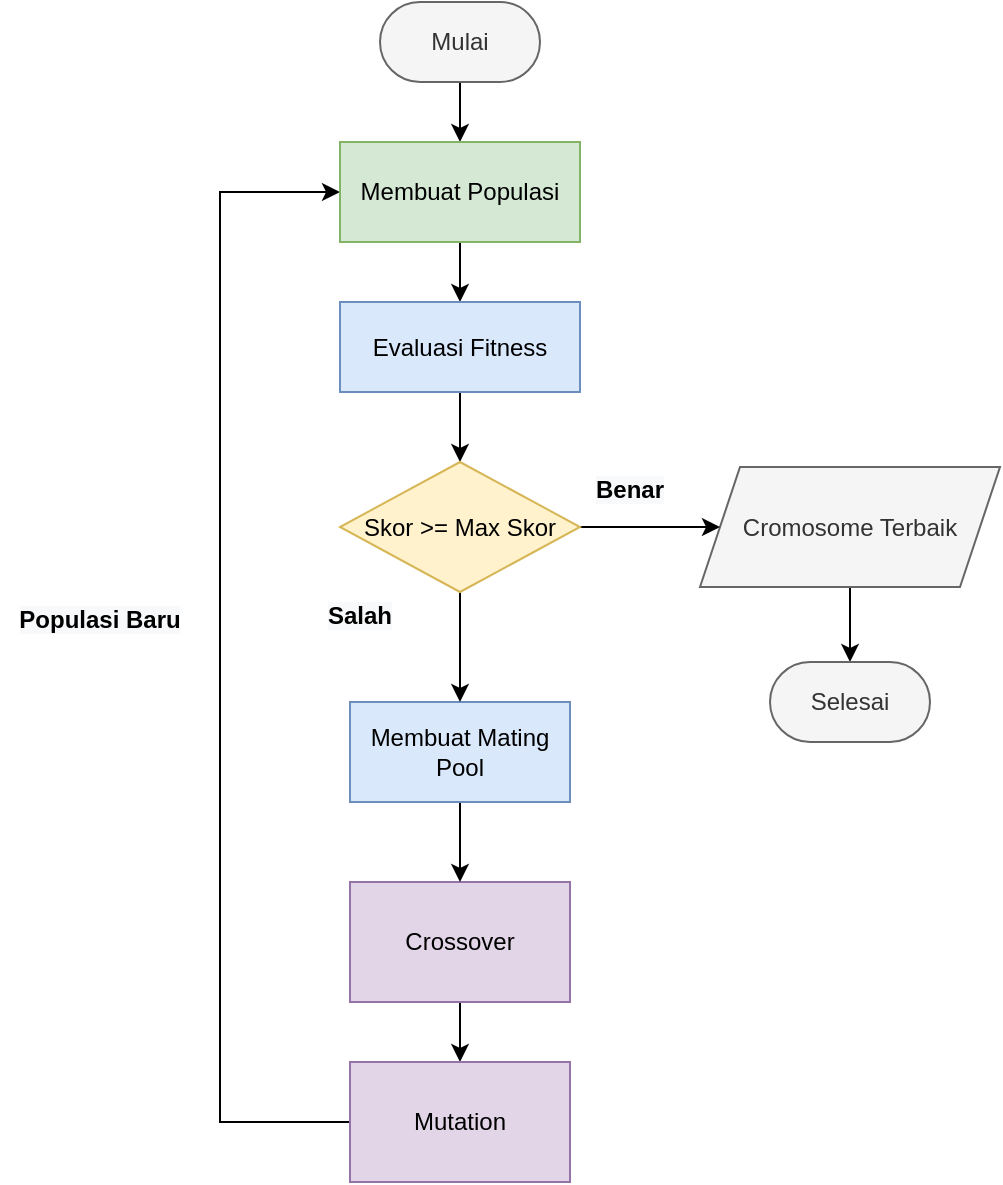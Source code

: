 <mxfile version="20.2.7" type="github">
  <diagram id="lAxTLqssW1NV8Ro4JL8J" name="Page-1">
    <mxGraphModel dx="1422" dy="772" grid="1" gridSize="10" guides="1" tooltips="1" connect="1" arrows="1" fold="1" page="1" pageScale="1" pageWidth="850" pageHeight="1100" math="0" shadow="0">
      <root>
        <mxCell id="0" />
        <mxCell id="1" parent="0" />
        <mxCell id="0bgC1TPVDkCxgGGvJI1G-30" style="edgeStyle=orthogonalEdgeStyle;rounded=0;orthogonalLoop=1;jettySize=auto;html=1;exitX=0.5;exitY=1;exitDx=0;exitDy=0;entryX=0.5;entryY=0;entryDx=0;entryDy=0;" edge="1" parent="1" source="0bgC1TPVDkCxgGGvJI1G-10" target="0bgC1TPVDkCxgGGvJI1G-12">
          <mxGeometry relative="1" as="geometry" />
        </mxCell>
        <mxCell id="0bgC1TPVDkCxgGGvJI1G-10" value="Crossover" style="rounded=0;whiteSpace=wrap;html=1;fillColor=#e1d5e7;strokeColor=#9673a6;" vertex="1" parent="1">
          <mxGeometry x="905" y="570" width="110" height="60" as="geometry" />
        </mxCell>
        <mxCell id="0bgC1TPVDkCxgGGvJI1G-42" style="edgeStyle=orthogonalEdgeStyle;rounded=0;orthogonalLoop=1;jettySize=auto;html=1;exitX=0;exitY=0.5;exitDx=0;exitDy=0;entryX=0;entryY=0.5;entryDx=0;entryDy=0;fontSize=14;" edge="1" parent="1" source="0bgC1TPVDkCxgGGvJI1G-12" target="0bgC1TPVDkCxgGGvJI1G-17">
          <mxGeometry relative="1" as="geometry">
            <Array as="points">
              <mxPoint x="840" y="690" />
              <mxPoint x="840" y="225" />
            </Array>
          </mxGeometry>
        </mxCell>
        <mxCell id="0bgC1TPVDkCxgGGvJI1G-12" value="Mutation" style="rounded=0;whiteSpace=wrap;html=1;fillColor=#e1d5e7;strokeColor=#9673a6;" vertex="1" parent="1">
          <mxGeometry x="905" y="660" width="110" height="60" as="geometry" />
        </mxCell>
        <mxCell id="0bgC1TPVDkCxgGGvJI1G-33" style="edgeStyle=orthogonalEdgeStyle;rounded=0;orthogonalLoop=1;jettySize=auto;html=1;exitX=0.5;exitY=1;exitDx=0;exitDy=0;entryX=0.5;entryY=0;entryDx=0;entryDy=0;" edge="1" parent="1" source="0bgC1TPVDkCxgGGvJI1G-16" target="0bgC1TPVDkCxgGGvJI1G-17">
          <mxGeometry relative="1" as="geometry" />
        </mxCell>
        <mxCell id="0bgC1TPVDkCxgGGvJI1G-16" value="Mulai" style="rounded=1;whiteSpace=wrap;html=1;arcSize=50;fillColor=#f5f5f5;fontColor=#333333;strokeColor=#666666;" vertex="1" parent="1">
          <mxGeometry x="920" y="130" width="80" height="40" as="geometry" />
        </mxCell>
        <mxCell id="0bgC1TPVDkCxgGGvJI1G-34" style="edgeStyle=orthogonalEdgeStyle;rounded=0;orthogonalLoop=1;jettySize=auto;html=1;exitX=0.5;exitY=1;exitDx=0;exitDy=0;entryX=0.5;entryY=0;entryDx=0;entryDy=0;" edge="1" parent="1" source="0bgC1TPVDkCxgGGvJI1G-17" target="0bgC1TPVDkCxgGGvJI1G-21">
          <mxGeometry relative="1" as="geometry" />
        </mxCell>
        <mxCell id="0bgC1TPVDkCxgGGvJI1G-17" value="Membuat Populasi" style="rounded=0;whiteSpace=wrap;html=1;fillColor=#d5e8d4;strokeColor=#82b366;" vertex="1" parent="1">
          <mxGeometry x="900" y="200" width="120" height="50" as="geometry" />
        </mxCell>
        <mxCell id="0bgC1TPVDkCxgGGvJI1G-27" style="edgeStyle=orthogonalEdgeStyle;rounded=0;orthogonalLoop=1;jettySize=auto;html=1;exitX=0.5;exitY=1;exitDx=0;exitDy=0;entryX=0.5;entryY=0;entryDx=0;entryDy=0;" edge="1" parent="1" source="0bgC1TPVDkCxgGGvJI1G-21" target="0bgC1TPVDkCxgGGvJI1G-25">
          <mxGeometry relative="1" as="geometry" />
        </mxCell>
        <mxCell id="0bgC1TPVDkCxgGGvJI1G-21" value="Evaluasi Fitness" style="rounded=0;whiteSpace=wrap;html=1;fillColor=#dae8fc;strokeColor=#6c8ebf;" vertex="1" parent="1">
          <mxGeometry x="900" y="280" width="120" height="45" as="geometry" />
        </mxCell>
        <mxCell id="0bgC1TPVDkCxgGGvJI1G-29" style="edgeStyle=orthogonalEdgeStyle;rounded=0;orthogonalLoop=1;jettySize=auto;html=1;exitX=0.5;exitY=1;exitDx=0;exitDy=0;entryX=0.5;entryY=0;entryDx=0;entryDy=0;" edge="1" parent="1" source="0bgC1TPVDkCxgGGvJI1G-22" target="0bgC1TPVDkCxgGGvJI1G-10">
          <mxGeometry relative="1" as="geometry" />
        </mxCell>
        <mxCell id="0bgC1TPVDkCxgGGvJI1G-22" value="Membuat Mating Pool" style="rounded=0;whiteSpace=wrap;html=1;fillColor=#dae8fc;strokeColor=#6c8ebf;" vertex="1" parent="1">
          <mxGeometry x="905" y="480" width="110" height="50" as="geometry" />
        </mxCell>
        <mxCell id="0bgC1TPVDkCxgGGvJI1G-40" style="edgeStyle=orthogonalEdgeStyle;rounded=0;orthogonalLoop=1;jettySize=auto;html=1;exitX=0.5;exitY=1;exitDx=0;exitDy=0;entryX=0.5;entryY=0;entryDx=0;entryDy=0;fontSize=14;" edge="1" parent="1" source="0bgC1TPVDkCxgGGvJI1G-24" target="0bgC1TPVDkCxgGGvJI1G-38">
          <mxGeometry relative="1" as="geometry" />
        </mxCell>
        <mxCell id="0bgC1TPVDkCxgGGvJI1G-24" value="Cromosome Terbaik" style="shape=parallelogram;perimeter=parallelogramPerimeter;whiteSpace=wrap;html=1;fixedSize=1;fillColor=#f5f5f5;fontColor=#333333;strokeColor=#666666;" vertex="1" parent="1">
          <mxGeometry x="1080" y="362.5" width="150" height="60" as="geometry" />
        </mxCell>
        <mxCell id="0bgC1TPVDkCxgGGvJI1G-26" style="edgeStyle=orthogonalEdgeStyle;rounded=0;orthogonalLoop=1;jettySize=auto;html=1;entryX=0;entryY=0.5;entryDx=0;entryDy=0;" edge="1" parent="1" source="0bgC1TPVDkCxgGGvJI1G-25" target="0bgC1TPVDkCxgGGvJI1G-24">
          <mxGeometry relative="1" as="geometry" />
        </mxCell>
        <mxCell id="0bgC1TPVDkCxgGGvJI1G-28" style="edgeStyle=orthogonalEdgeStyle;rounded=0;orthogonalLoop=1;jettySize=auto;html=1;exitX=0.5;exitY=1;exitDx=0;exitDy=0;entryX=0.5;entryY=0;entryDx=0;entryDy=0;" edge="1" parent="1" source="0bgC1TPVDkCxgGGvJI1G-25" target="0bgC1TPVDkCxgGGvJI1G-22">
          <mxGeometry relative="1" as="geometry" />
        </mxCell>
        <mxCell id="0bgC1TPVDkCxgGGvJI1G-25" value="Skor &amp;gt;= Max Skor" style="rhombus;whiteSpace=wrap;html=1;fillColor=#fff2cc;strokeColor=#d6b656;" vertex="1" parent="1">
          <mxGeometry x="900" y="360" width="120" height="65" as="geometry" />
        </mxCell>
        <mxCell id="0bgC1TPVDkCxgGGvJI1G-35" value="&lt;span style=&quot;color: rgb(0, 0, 0); font-family: Helvetica; font-size: 12px; font-style: normal; font-variant-ligatures: normal; font-variant-caps: normal; letter-spacing: normal; orphans: 2; text-indent: 0px; text-transform: none; widows: 2; word-spacing: 0px; -webkit-text-stroke-width: 0px; background-color: rgb(248, 249, 250); text-decoration-thickness: initial; text-decoration-style: initial; text-decoration-color: initial; float: none; display: inline !important;&quot;&gt;&lt;b&gt;Populasi Baru&lt;/b&gt;&lt;/span&gt;" style="text;whiteSpace=wrap;html=1;align=center;" vertex="1" parent="1">
          <mxGeometry x="730" y="425" width="100" height="30" as="geometry" />
        </mxCell>
        <mxCell id="0bgC1TPVDkCxgGGvJI1G-36" value="&lt;span style=&quot;color: rgb(0, 0, 0); font-family: Helvetica; font-size: 12px; font-style: normal; font-variant-ligatures: normal; font-variant-caps: normal; letter-spacing: normal; orphans: 2; text-indent: 0px; text-transform: none; widows: 2; word-spacing: 0px; -webkit-text-stroke-width: 0px; background-color: rgb(248, 249, 250); text-decoration-thickness: initial; text-decoration-style: initial; text-decoration-color: initial; float: none; display: inline !important;&quot;&gt;&lt;b&gt;Benar&lt;/b&gt;&lt;/span&gt;" style="text;whiteSpace=wrap;html=1;align=center;" vertex="1" parent="1">
          <mxGeometry x="1020" y="360" width="50" height="30" as="geometry" />
        </mxCell>
        <mxCell id="0bgC1TPVDkCxgGGvJI1G-37" value="&lt;span style=&quot;color: rgb(0, 0, 0); font-family: Helvetica; font-size: 12px; font-style: normal; font-variant-ligatures: normal; font-variant-caps: normal; letter-spacing: normal; orphans: 2; text-indent: 0px; text-transform: none; widows: 2; word-spacing: 0px; -webkit-text-stroke-width: 0px; background-color: rgb(248, 249, 250); text-decoration-thickness: initial; text-decoration-style: initial; text-decoration-color: initial; float: none; display: inline !important;&quot;&gt;&lt;b&gt;Salah&lt;/b&gt;&lt;/span&gt;" style="text;whiteSpace=wrap;html=1;align=center;" vertex="1" parent="1">
          <mxGeometry x="880" y="422.5" width="60" height="30" as="geometry" />
        </mxCell>
        <mxCell id="0bgC1TPVDkCxgGGvJI1G-38" value="Selesai" style="rounded=1;whiteSpace=wrap;html=1;arcSize=50;fillColor=#f5f5f5;fontColor=#333333;strokeColor=#666666;" vertex="1" parent="1">
          <mxGeometry x="1115" y="460" width="80" height="40" as="geometry" />
        </mxCell>
      </root>
    </mxGraphModel>
  </diagram>
</mxfile>
